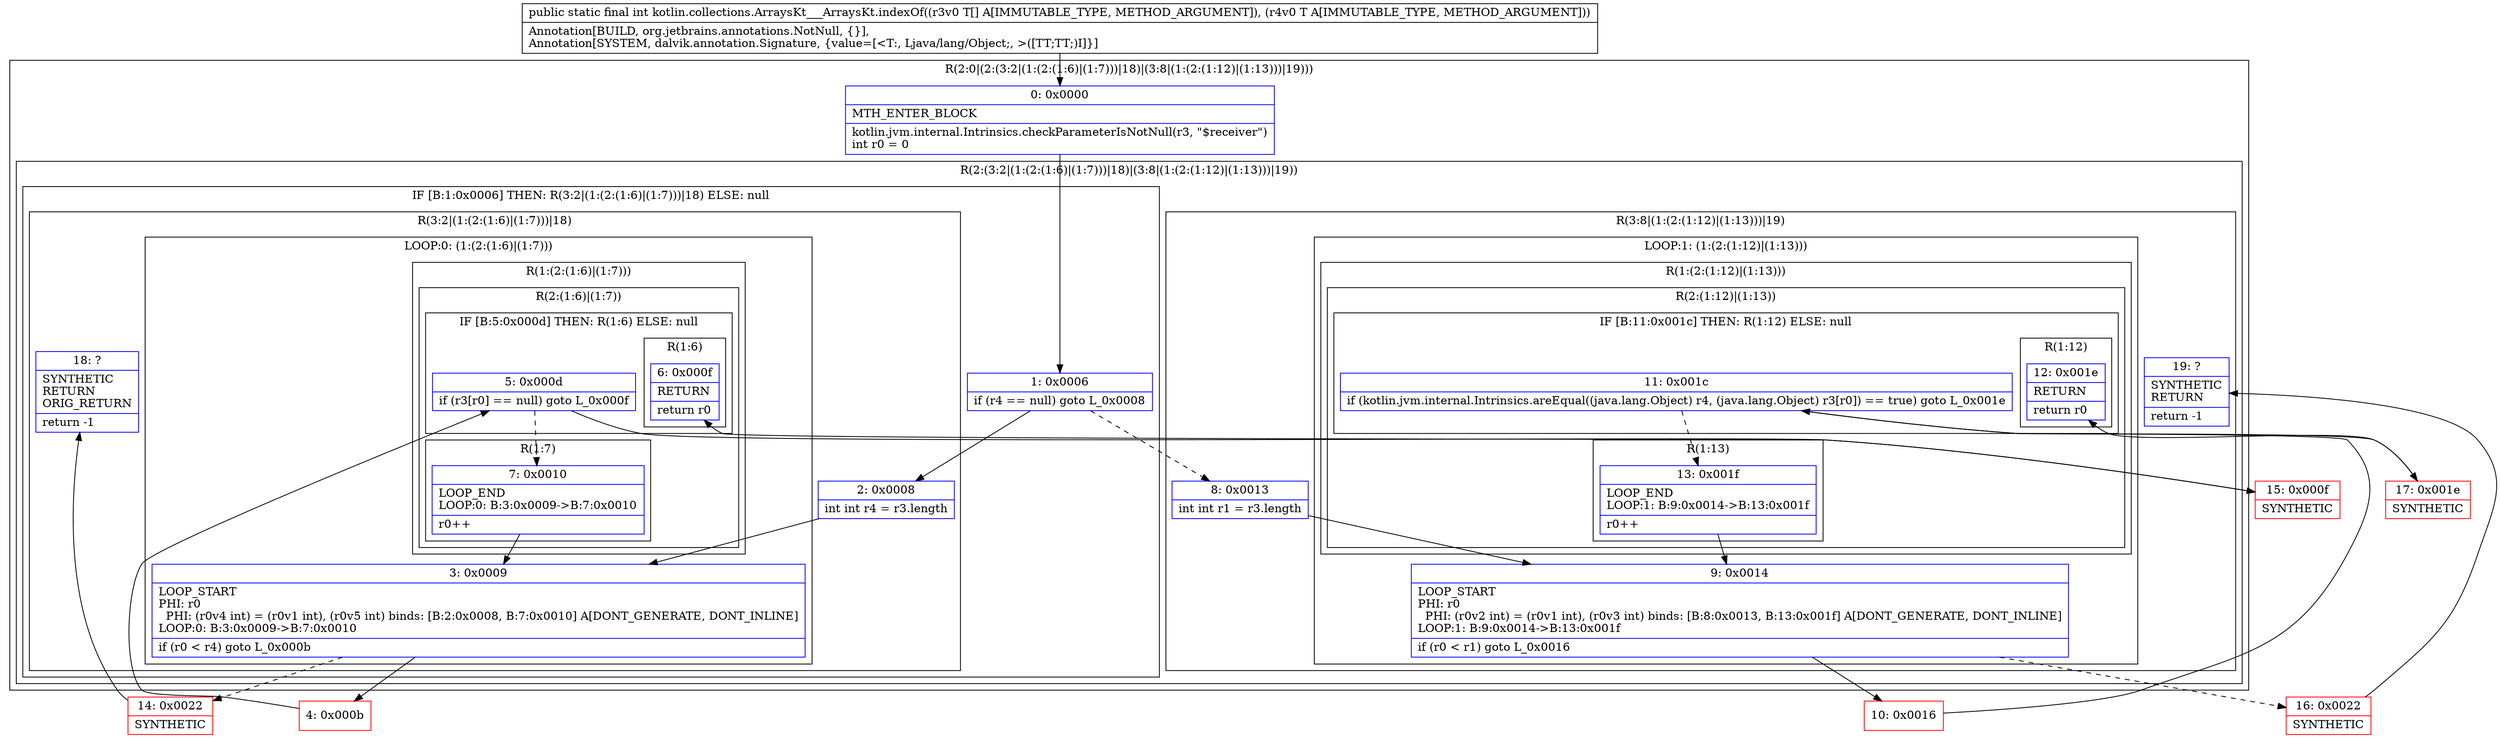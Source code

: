 digraph "CFG forkotlin.collections.ArraysKt___ArraysKt.indexOf([Ljava\/lang\/Object;Ljava\/lang\/Object;)I" {
subgraph cluster_Region_27750758 {
label = "R(2:0|(2:(3:2|(1:(2:(1:6)|(1:7)))|18)|(3:8|(1:(2:(1:12)|(1:13)))|19)))";
node [shape=record,color=blue];
Node_0 [shape=record,label="{0\:\ 0x0000|MTH_ENTER_BLOCK\l|kotlin.jvm.internal.Intrinsics.checkParameterIsNotNull(r3, \"$receiver\")\lint r0 = 0\l}"];
subgraph cluster_Region_1218353533 {
label = "R(2:(3:2|(1:(2:(1:6)|(1:7)))|18)|(3:8|(1:(2:(1:12)|(1:13)))|19))";
node [shape=record,color=blue];
subgraph cluster_IfRegion_649756468 {
label = "IF [B:1:0x0006] THEN: R(3:2|(1:(2:(1:6)|(1:7)))|18) ELSE: null";
node [shape=record,color=blue];
Node_1 [shape=record,label="{1\:\ 0x0006|if (r4 == null) goto L_0x0008\l}"];
subgraph cluster_Region_1546694730 {
label = "R(3:2|(1:(2:(1:6)|(1:7)))|18)";
node [shape=record,color=blue];
Node_2 [shape=record,label="{2\:\ 0x0008|int int r4 = r3.length\l}"];
subgraph cluster_LoopRegion_2037351240 {
label = "LOOP:0: (1:(2:(1:6)|(1:7)))";
node [shape=record,color=blue];
Node_3 [shape=record,label="{3\:\ 0x0009|LOOP_START\lPHI: r0 \l  PHI: (r0v4 int) = (r0v1 int), (r0v5 int) binds: [B:2:0x0008, B:7:0x0010] A[DONT_GENERATE, DONT_INLINE]\lLOOP:0: B:3:0x0009\-\>B:7:0x0010\l|if (r0 \< r4) goto L_0x000b\l}"];
subgraph cluster_Region_1861303961 {
label = "R(1:(2:(1:6)|(1:7)))";
node [shape=record,color=blue];
subgraph cluster_Region_2122766337 {
label = "R(2:(1:6)|(1:7))";
node [shape=record,color=blue];
subgraph cluster_IfRegion_1077580050 {
label = "IF [B:5:0x000d] THEN: R(1:6) ELSE: null";
node [shape=record,color=blue];
Node_5 [shape=record,label="{5\:\ 0x000d|if (r3[r0] == null) goto L_0x000f\l}"];
subgraph cluster_Region_1887589919 {
label = "R(1:6)";
node [shape=record,color=blue];
Node_6 [shape=record,label="{6\:\ 0x000f|RETURN\l|return r0\l}"];
}
}
subgraph cluster_Region_1682961503 {
label = "R(1:7)";
node [shape=record,color=blue];
Node_7 [shape=record,label="{7\:\ 0x0010|LOOP_END\lLOOP:0: B:3:0x0009\-\>B:7:0x0010\l|r0++\l}"];
}
}
}
}
Node_18 [shape=record,label="{18\:\ ?|SYNTHETIC\lRETURN\lORIG_RETURN\l|return \-1\l}"];
}
}
subgraph cluster_Region_1497370089 {
label = "R(3:8|(1:(2:(1:12)|(1:13)))|19)";
node [shape=record,color=blue];
Node_8 [shape=record,label="{8\:\ 0x0013|int int r1 = r3.length\l}"];
subgraph cluster_LoopRegion_459555078 {
label = "LOOP:1: (1:(2:(1:12)|(1:13)))";
node [shape=record,color=blue];
Node_9 [shape=record,label="{9\:\ 0x0014|LOOP_START\lPHI: r0 \l  PHI: (r0v2 int) = (r0v1 int), (r0v3 int) binds: [B:8:0x0013, B:13:0x001f] A[DONT_GENERATE, DONT_INLINE]\lLOOP:1: B:9:0x0014\-\>B:13:0x001f\l|if (r0 \< r1) goto L_0x0016\l}"];
subgraph cluster_Region_1114633181 {
label = "R(1:(2:(1:12)|(1:13)))";
node [shape=record,color=blue];
subgraph cluster_Region_936998779 {
label = "R(2:(1:12)|(1:13))";
node [shape=record,color=blue];
subgraph cluster_IfRegion_569519949 {
label = "IF [B:11:0x001c] THEN: R(1:12) ELSE: null";
node [shape=record,color=blue];
Node_11 [shape=record,label="{11\:\ 0x001c|if (kotlin.jvm.internal.Intrinsics.areEqual((java.lang.Object) r4, (java.lang.Object) r3[r0]) == true) goto L_0x001e\l}"];
subgraph cluster_Region_1645837912 {
label = "R(1:12)";
node [shape=record,color=blue];
Node_12 [shape=record,label="{12\:\ 0x001e|RETURN\l|return r0\l}"];
}
}
subgraph cluster_Region_1967578566 {
label = "R(1:13)";
node [shape=record,color=blue];
Node_13 [shape=record,label="{13\:\ 0x001f|LOOP_END\lLOOP:1: B:9:0x0014\-\>B:13:0x001f\l|r0++\l}"];
}
}
}
}
Node_19 [shape=record,label="{19\:\ ?|SYNTHETIC\lRETURN\l|return \-1\l}"];
}
}
}
Node_4 [shape=record,color=red,label="{4\:\ 0x000b}"];
Node_10 [shape=record,color=red,label="{10\:\ 0x0016}"];
Node_14 [shape=record,color=red,label="{14\:\ 0x0022|SYNTHETIC\l}"];
Node_15 [shape=record,color=red,label="{15\:\ 0x000f|SYNTHETIC\l}"];
Node_16 [shape=record,color=red,label="{16\:\ 0x0022|SYNTHETIC\l}"];
Node_17 [shape=record,color=red,label="{17\:\ 0x001e|SYNTHETIC\l}"];
MethodNode[shape=record,label="{public static final int kotlin.collections.ArraysKt___ArraysKt.indexOf((r3v0 T[] A[IMMUTABLE_TYPE, METHOD_ARGUMENT]), (r4v0 T A[IMMUTABLE_TYPE, METHOD_ARGUMENT]))  | Annotation[BUILD, org.jetbrains.annotations.NotNull, \{\}], \lAnnotation[SYSTEM, dalvik.annotation.Signature, \{value=[\<T:, Ljava\/lang\/Object;, \>([TT;TT;)I]\}]\l}"];
MethodNode -> Node_0;
Node_0 -> Node_1;
Node_1 -> Node_2;
Node_1 -> Node_8[style=dashed];
Node_2 -> Node_3;
Node_3 -> Node_4;
Node_3 -> Node_14[style=dashed];
Node_5 -> Node_7[style=dashed];
Node_5 -> Node_15;
Node_7 -> Node_3;
Node_8 -> Node_9;
Node_9 -> Node_10;
Node_9 -> Node_16[style=dashed];
Node_11 -> Node_13[style=dashed];
Node_11 -> Node_17;
Node_13 -> Node_9;
Node_4 -> Node_5;
Node_10 -> Node_11;
Node_14 -> Node_18;
Node_15 -> Node_6;
Node_16 -> Node_19;
Node_17 -> Node_12;
}

